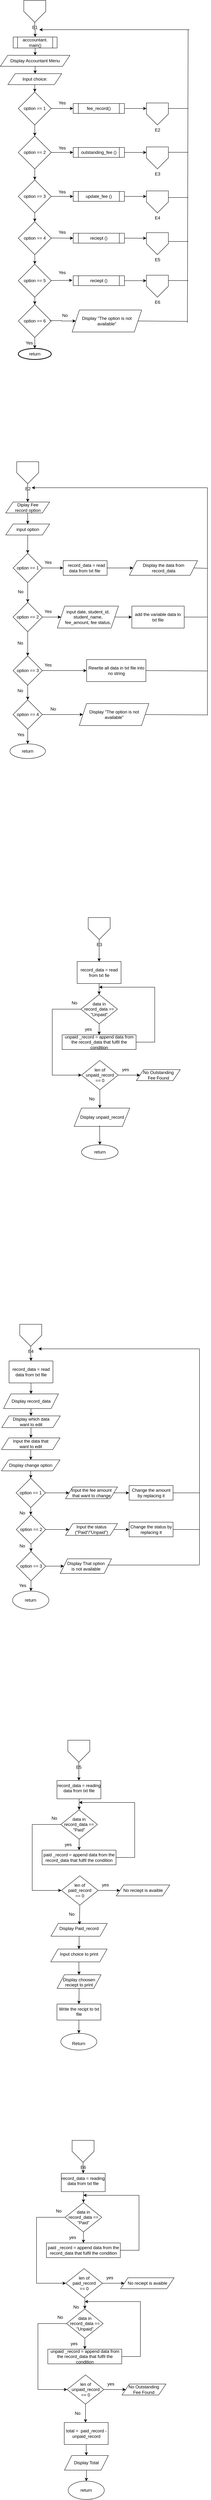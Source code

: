 <mxfile version="25.0.1">
  <diagram name="Page-1" id="mqJQ5c2kNA3ZxZKOHx-5">
    <mxGraphModel dx="1344" dy="1680" grid="1" gridSize="10" guides="1" tooltips="1" connect="1" arrows="1" fold="1" page="1" pageScale="1" pageWidth="827" pageHeight="1169" math="0" shadow="0">
      <root>
        <mxCell id="0" />
        <mxCell id="1" parent="0" />
        <mxCell id="XAkVPHZbZVvvidoJhrBx-7" value="" style="edgeStyle=orthogonalEdgeStyle;rounded=0;orthogonalLoop=1;jettySize=auto;html=1;entryX=0.5;entryY=0;entryDx=0;entryDy=0;" parent="1" source="gLXPA9VZxxK_G1rtPnU9-1" target="w9K0XjlSWI4N9LO8T25b-3" edge="1">
          <mxGeometry relative="1" as="geometry">
            <mxPoint x="234" y="180" as="targetPoint" />
          </mxGeometry>
        </mxCell>
        <mxCell id="gLXPA9VZxxK_G1rtPnU9-1" value="E1" style="verticalLabelPosition=bottom;verticalAlign=top;html=1;shape=offPageConnector;rounded=0;size=0.5;" parent="1" vertex="1">
          <mxGeometry x="203" y="90" width="60" height="60" as="geometry" />
        </mxCell>
        <mxCell id="XAkVPHZbZVvvidoJhrBx-10" value="" style="edgeStyle=orthogonalEdgeStyle;rounded=0;orthogonalLoop=1;jettySize=auto;html=1;" parent="1" source="ZdBy-lXfVyhie4bruy21-1" target="XAkVPHZbZVvvidoJhrBx-1" edge="1">
          <mxGeometry relative="1" as="geometry" />
        </mxCell>
        <mxCell id="ZdBy-lXfVyhie4bruy21-1" value="option == 1" style="rhombus;whiteSpace=wrap;html=1;" parent="1" vertex="1">
          <mxGeometry x="188" y="340" width="90" height="90" as="geometry" />
        </mxCell>
        <mxCell id="XAkVPHZbZVvvidoJhrBx-12" value="" style="edgeStyle=orthogonalEdgeStyle;rounded=0;orthogonalLoop=1;jettySize=auto;html=1;" parent="1" source="XAkVPHZbZVvvidoJhrBx-1" target="XAkVPHZbZVvvidoJhrBx-2" edge="1">
          <mxGeometry relative="1" as="geometry" />
        </mxCell>
        <mxCell id="XAkVPHZbZVvvidoJhrBx-1" value="option == 2" style="rhombus;whiteSpace=wrap;html=1;" parent="1" vertex="1">
          <mxGeometry x="188" y="460" width="90" height="90" as="geometry" />
        </mxCell>
        <mxCell id="XAkVPHZbZVvvidoJhrBx-13" value="" style="edgeStyle=orthogonalEdgeStyle;rounded=0;orthogonalLoop=1;jettySize=auto;html=1;" parent="1" source="XAkVPHZbZVvvidoJhrBx-2" target="XAkVPHZbZVvvidoJhrBx-3" edge="1">
          <mxGeometry relative="1" as="geometry" />
        </mxCell>
        <mxCell id="XAkVPHZbZVvvidoJhrBx-2" value="option == 3" style="rhombus;whiteSpace=wrap;html=1;" parent="1" vertex="1">
          <mxGeometry x="188" y="580" width="90" height="90" as="geometry" />
        </mxCell>
        <mxCell id="XAkVPHZbZVvvidoJhrBx-14" value="" style="edgeStyle=orthogonalEdgeStyle;rounded=0;orthogonalLoop=1;jettySize=auto;html=1;" parent="1" source="XAkVPHZbZVvvidoJhrBx-3" target="XAkVPHZbZVvvidoJhrBx-4" edge="1">
          <mxGeometry relative="1" as="geometry" />
        </mxCell>
        <mxCell id="XAkVPHZbZVvvidoJhrBx-3" value="option == 4" style="rhombus;whiteSpace=wrap;html=1;" parent="1" vertex="1">
          <mxGeometry x="188" y="694" width="90" height="90" as="geometry" />
        </mxCell>
        <mxCell id="XAkVPHZbZVvvidoJhrBx-15" value="" style="edgeStyle=orthogonalEdgeStyle;rounded=0;orthogonalLoop=1;jettySize=auto;html=1;" parent="1" source="XAkVPHZbZVvvidoJhrBx-4" target="XAkVPHZbZVvvidoJhrBx-5" edge="1">
          <mxGeometry relative="1" as="geometry" />
        </mxCell>
        <mxCell id="XAkVPHZbZVvvidoJhrBx-4" value="option == 5" style="rhombus;whiteSpace=wrap;html=1;" parent="1" vertex="1">
          <mxGeometry x="188" y="810" width="90" height="90" as="geometry" />
        </mxCell>
        <mxCell id="sQi3oOq43hmDluVFsprl-73" value="" style="edgeStyle=orthogonalEdgeStyle;rounded=0;orthogonalLoop=1;jettySize=auto;html=1;" parent="1" source="XAkVPHZbZVvvidoJhrBx-5" target="sQi3oOq43hmDluVFsprl-72" edge="1">
          <mxGeometry relative="1" as="geometry" />
        </mxCell>
        <mxCell id="XAkVPHZbZVvvidoJhrBx-5" value="option == 6" style="rhombus;whiteSpace=wrap;html=1;" parent="1" vertex="1">
          <mxGeometry x="188" y="920" width="90" height="90" as="geometry" />
        </mxCell>
        <mxCell id="A22gA0da8D0I8UilrCp8-2" value="" style="endArrow=classic;html=1;rounded=0;exitX=1;exitY=0.5;exitDx=0;exitDy=0;entryX=0;entryY=0.5;entryDx=0;entryDy=0;" parent="1" source="ZdBy-lXfVyhie4bruy21-1" target="w9K0XjlSWI4N9LO8T25b-2" edge="1">
          <mxGeometry width="50" height="50" relative="1" as="geometry">
            <mxPoint x="463" y="410" as="sourcePoint" />
            <mxPoint x="323" y="385" as="targetPoint" />
          </mxGeometry>
        </mxCell>
        <mxCell id="A22gA0da8D0I8UilrCp8-4" value="Yes" style="text;html=1;align=center;verticalAlign=middle;whiteSpace=wrap;rounded=0;" parent="1" vertex="1">
          <mxGeometry x="278" y="355" width="60" height="30" as="geometry" />
        </mxCell>
        <mxCell id="A22gA0da8D0I8UilrCp8-5" value="" style="endArrow=classic;html=1;rounded=0;exitX=1;exitY=0.5;exitDx=0;exitDy=0;entryX=0;entryY=0.5;entryDx=0;entryDy=0;" parent="1" source="XAkVPHZbZVvvidoJhrBx-1" target="w9K0XjlSWI4N9LO8T25b-6" edge="1">
          <mxGeometry width="50" height="50" relative="1" as="geometry">
            <mxPoint x="283" y="505" as="sourcePoint" />
            <mxPoint x="323" y="505" as="targetPoint" />
          </mxGeometry>
        </mxCell>
        <mxCell id="A22gA0da8D0I8UilrCp8-7" value="Yes" style="text;html=1;align=center;verticalAlign=middle;whiteSpace=wrap;rounded=0;" parent="1" vertex="1">
          <mxGeometry x="278" y="478" width="60" height="30" as="geometry" />
        </mxCell>
        <mxCell id="A22gA0da8D0I8UilrCp8-8" value="" style="endArrow=classic;html=1;rounded=0;exitX=1;exitY=0.5;exitDx=0;exitDy=0;entryX=0;entryY=0.5;entryDx=0;entryDy=0;" parent="1" target="w9K0XjlSWI4N9LO8T25b-7" edge="1">
          <mxGeometry width="50" height="50" relative="1" as="geometry">
            <mxPoint x="278" y="625" as="sourcePoint" />
            <mxPoint x="323" y="625" as="targetPoint" />
          </mxGeometry>
        </mxCell>
        <mxCell id="A22gA0da8D0I8UilrCp8-10" value="Yes" style="text;html=1;align=center;verticalAlign=middle;whiteSpace=wrap;rounded=0;" parent="1" vertex="1">
          <mxGeometry x="278" y="598" width="60" height="30" as="geometry" />
        </mxCell>
        <mxCell id="A22gA0da8D0I8UilrCp8-11" value="" style="endArrow=classic;html=1;rounded=0;exitX=1;exitY=0.5;exitDx=0;exitDy=0;entryX=0;entryY=0.5;entryDx=0;entryDy=0;" parent="1" target="w9K0XjlSWI4N9LO8T25b-8" edge="1">
          <mxGeometry width="50" height="50" relative="1" as="geometry">
            <mxPoint x="278" y="738.5" as="sourcePoint" />
            <mxPoint x="323" y="738.5" as="targetPoint" />
          </mxGeometry>
        </mxCell>
        <mxCell id="A22gA0da8D0I8UilrCp8-13" value="Yes" style="text;html=1;align=center;verticalAlign=middle;whiteSpace=wrap;rounded=0;" parent="1" vertex="1">
          <mxGeometry x="278" y="708" width="60" height="30" as="geometry" />
        </mxCell>
        <mxCell id="A22gA0da8D0I8UilrCp8-14" value="" style="endArrow=classic;html=1;rounded=0;exitX=1;exitY=0.5;exitDx=0;exitDy=0;entryX=-0.016;entryY=0.462;entryDx=0;entryDy=0;entryPerimeter=0;" parent="1" target="w9K0XjlSWI4N9LO8T25b-9" edge="1">
          <mxGeometry width="50" height="50" relative="1" as="geometry">
            <mxPoint x="278" y="854.5" as="sourcePoint" />
            <mxPoint x="323" y="854.5" as="targetPoint" />
          </mxGeometry>
        </mxCell>
        <mxCell id="A22gA0da8D0I8UilrCp8-16" value="Yes" style="text;html=1;align=center;verticalAlign=middle;whiteSpace=wrap;rounded=0;" parent="1" vertex="1">
          <mxGeometry x="278" y="818" width="60" height="30" as="geometry" />
        </mxCell>
        <mxCell id="sQi3oOq43hmDluVFsprl-72" value="return" style="strokeWidth=2;html=1;shape=mxgraph.flowchart.start_1;whiteSpace=wrap;" parent="1" vertex="1">
          <mxGeometry x="188" y="1040" width="90" height="30" as="geometry" />
        </mxCell>
        <mxCell id="sQi3oOq43hmDluVFsprl-75" value="" style="endArrow=none;html=1;rounded=0;" parent="1" edge="1">
          <mxGeometry width="50" height="50" relative="1" as="geometry">
            <mxPoint x="650" y="970" as="sourcePoint" />
            <mxPoint x="652" y="170" as="targetPoint" />
          </mxGeometry>
        </mxCell>
        <mxCell id="w9K0XjlSWI4N9LO8T25b-18" value="" style="edgeStyle=orthogonalEdgeStyle;rounded=0;orthogonalLoop=1;jettySize=auto;html=1;entryX=0;entryY=0.25;entryDx=0;entryDy=0;" parent="1" source="w9K0XjlSWI4N9LO8T25b-2" target="w9K0XjlSWI4N9LO8T25b-12" edge="1">
          <mxGeometry relative="1" as="geometry">
            <mxPoint x="538" y="388" as="targetPoint" />
          </mxGeometry>
        </mxCell>
        <mxCell id="w9K0XjlSWI4N9LO8T25b-2" value="fee_record()" style="shape=process;whiteSpace=wrap;html=1;backgroundOutline=1;" parent="1" vertex="1">
          <mxGeometry x="338" y="371.5" width="140" height="27" as="geometry" />
        </mxCell>
        <mxCell id="vL_mrk9jbiOzZaBhHcuc-7" value="" style="edgeStyle=orthogonalEdgeStyle;rounded=0;orthogonalLoop=1;jettySize=auto;html=1;" edge="1" parent="1" source="w9K0XjlSWI4N9LO8T25b-3" target="vL_mrk9jbiOzZaBhHcuc-5">
          <mxGeometry relative="1" as="geometry" />
        </mxCell>
        <mxCell id="w9K0XjlSWI4N9LO8T25b-3" value="acccountant.&lt;br&gt;main()" style="shape=process;whiteSpace=wrap;html=1;backgroundOutline=1;" parent="1" vertex="1">
          <mxGeometry x="174" y="190" width="120" height="30" as="geometry" />
        </mxCell>
        <mxCell id="w9K0XjlSWI4N9LO8T25b-19" value="" style="edgeStyle=orthogonalEdgeStyle;rounded=0;orthogonalLoop=1;jettySize=auto;html=1;entryX=0;entryY=0.25;entryDx=0;entryDy=0;" parent="1" source="w9K0XjlSWI4N9LO8T25b-6" target="w9K0XjlSWI4N9LO8T25b-13" edge="1">
          <mxGeometry relative="1" as="geometry" />
        </mxCell>
        <mxCell id="w9K0XjlSWI4N9LO8T25b-6" value="outstanding_fee ()" style="shape=process;whiteSpace=wrap;html=1;backgroundOutline=1;" parent="1" vertex="1">
          <mxGeometry x="338" y="491.5" width="140" height="27" as="geometry" />
        </mxCell>
        <mxCell id="w9K0XjlSWI4N9LO8T25b-20" value="" style="edgeStyle=orthogonalEdgeStyle;rounded=0;orthogonalLoop=1;jettySize=auto;html=1;entryX=0;entryY=0.25;entryDx=0;entryDy=0;" parent="1" source="w9K0XjlSWI4N9LO8T25b-7" target="w9K0XjlSWI4N9LO8T25b-14" edge="1">
          <mxGeometry relative="1" as="geometry" />
        </mxCell>
        <mxCell id="w9K0XjlSWI4N9LO8T25b-7" value="update_fee ()" style="shape=process;whiteSpace=wrap;html=1;backgroundOutline=1;" parent="1" vertex="1">
          <mxGeometry x="338" y="611.5" width="140" height="27" as="geometry" />
        </mxCell>
        <mxCell id="w9K0XjlSWI4N9LO8T25b-21" value="" style="edgeStyle=orthogonalEdgeStyle;rounded=0;orthogonalLoop=1;jettySize=auto;html=1;entryX=0;entryY=0.25;entryDx=0;entryDy=0;" parent="1" source="w9K0XjlSWI4N9LO8T25b-8" target="w9K0XjlSWI4N9LO8T25b-15" edge="1">
          <mxGeometry relative="1" as="geometry" />
        </mxCell>
        <mxCell id="w9K0XjlSWI4N9LO8T25b-8" value="reciept ()" style="shape=process;whiteSpace=wrap;html=1;backgroundOutline=1;" parent="1" vertex="1">
          <mxGeometry x="338" y="725.5" width="140" height="27" as="geometry" />
        </mxCell>
        <mxCell id="w9K0XjlSWI4N9LO8T25b-22" value="" style="edgeStyle=orthogonalEdgeStyle;rounded=0;orthogonalLoop=1;jettySize=auto;html=1;entryX=0;entryY=0.25;entryDx=0;entryDy=0;" parent="1" source="w9K0XjlSWI4N9LO8T25b-9" target="w9K0XjlSWI4N9LO8T25b-16" edge="1">
          <mxGeometry relative="1" as="geometry" />
        </mxCell>
        <mxCell id="w9K0XjlSWI4N9LO8T25b-9" value="reciept ()" style="shape=process;whiteSpace=wrap;html=1;backgroundOutline=1;" parent="1" vertex="1">
          <mxGeometry x="338" y="841.5" width="140" height="27" as="geometry" />
        </mxCell>
        <mxCell id="w9K0XjlSWI4N9LO8T25b-11" value="Yes" style="text;html=1;align=center;verticalAlign=middle;whiteSpace=wrap;rounded=0;" parent="1" vertex="1">
          <mxGeometry x="188" y="1010" width="60" height="30" as="geometry" />
        </mxCell>
        <mxCell id="w9K0XjlSWI4N9LO8T25b-12" value="E2" style="verticalLabelPosition=bottom;verticalAlign=top;html=1;shape=offPageConnector;rounded=0;size=0.5;" parent="1" vertex="1">
          <mxGeometry x="538" y="370" width="60" height="60" as="geometry" />
        </mxCell>
        <mxCell id="w9K0XjlSWI4N9LO8T25b-13" value="E3" style="verticalLabelPosition=bottom;verticalAlign=top;html=1;shape=offPageConnector;rounded=0;size=0.5;" parent="1" vertex="1">
          <mxGeometry x="538" y="490" width="60" height="60" as="geometry" />
        </mxCell>
        <mxCell id="w9K0XjlSWI4N9LO8T25b-14" value="E4" style="verticalLabelPosition=bottom;verticalAlign=top;html=1;shape=offPageConnector;rounded=0;size=0.5;" parent="1" vertex="1">
          <mxGeometry x="538" y="610" width="60" height="60" as="geometry" />
        </mxCell>
        <mxCell id="w9K0XjlSWI4N9LO8T25b-15" value="E5" style="verticalLabelPosition=bottom;verticalAlign=top;html=1;shape=offPageConnector;rounded=0;size=0.5;" parent="1" vertex="1">
          <mxGeometry x="538" y="724" width="60" height="60" as="geometry" />
        </mxCell>
        <mxCell id="w9K0XjlSWI4N9LO8T25b-16" value="E6" style="verticalLabelPosition=bottom;verticalAlign=top;html=1;shape=offPageConnector;rounded=0;size=0.5;" parent="1" vertex="1">
          <mxGeometry x="538" y="840" width="60" height="60" as="geometry" />
        </mxCell>
        <mxCell id="w9K0XjlSWI4N9LO8T25b-23" value="" style="endArrow=classic;html=1;rounded=0;" parent="1" edge="1">
          <mxGeometry width="50" height="50" relative="1" as="geometry">
            <mxPoint x="655.5" y="170" as="sourcePoint" />
            <mxPoint x="245.5" y="170" as="targetPoint" />
          </mxGeometry>
        </mxCell>
        <mxCell id="w9K0XjlSWI4N9LO8T25b-24" value="" style="endArrow=none;html=1;rounded=0;exitX=1;exitY=0.25;exitDx=0;exitDy=0;" parent="1" source="w9K0XjlSWI4N9LO8T25b-12" edge="1">
          <mxGeometry width="50" height="50" relative="1" as="geometry">
            <mxPoint x="332" y="328" as="sourcePoint" />
            <mxPoint x="652" y="385" as="targetPoint" />
          </mxGeometry>
        </mxCell>
        <mxCell id="w9K0XjlSWI4N9LO8T25b-25" value="" style="endArrow=none;html=1;rounded=0;exitX=1;exitY=0.25;exitDx=0;exitDy=0;" parent="1" edge="1">
          <mxGeometry width="50" height="50" relative="1" as="geometry">
            <mxPoint x="598" y="504.62" as="sourcePoint" />
            <mxPoint x="652" y="504.62" as="targetPoint" />
          </mxGeometry>
        </mxCell>
        <mxCell id="w9K0XjlSWI4N9LO8T25b-26" value="" style="endArrow=none;html=1;rounded=0;exitX=1;exitY=0.25;exitDx=0;exitDy=0;" parent="1" edge="1">
          <mxGeometry width="50" height="50" relative="1" as="geometry">
            <mxPoint x="598" y="628" as="sourcePoint" />
            <mxPoint x="652" y="628" as="targetPoint" />
          </mxGeometry>
        </mxCell>
        <mxCell id="w9K0XjlSWI4N9LO8T25b-27" value="" style="endArrow=none;html=1;rounded=0;exitX=1;exitY=0.25;exitDx=0;exitDy=0;" parent="1" edge="1">
          <mxGeometry width="50" height="50" relative="1" as="geometry">
            <mxPoint x="598" y="748" as="sourcePoint" />
            <mxPoint x="652" y="748" as="targetPoint" />
          </mxGeometry>
        </mxCell>
        <mxCell id="w9K0XjlSWI4N9LO8T25b-28" value="" style="endArrow=none;html=1;rounded=0;exitX=1;exitY=0.25;exitDx=0;exitDy=0;" parent="1" edge="1">
          <mxGeometry width="50" height="50" relative="1" as="geometry">
            <mxPoint x="598" y="854.62" as="sourcePoint" />
            <mxPoint x="652" y="854.62" as="targetPoint" />
          </mxGeometry>
        </mxCell>
        <mxCell id="vL_mrk9jbiOzZaBhHcuc-24" value="" style="edgeStyle=orthogonalEdgeStyle;rounded=0;orthogonalLoop=1;jettySize=auto;html=1;entryX=0.5;entryY=0;entryDx=0;entryDy=0;" edge="1" parent="1" source="vL_mrk9jbiOzZaBhHcuc-1" target="vL_mrk9jbiOzZaBhHcuc-22">
          <mxGeometry relative="1" as="geometry" />
        </mxCell>
        <mxCell id="vL_mrk9jbiOzZaBhHcuc-1" value="E2" style="verticalLabelPosition=bottom;verticalAlign=top;html=1;shape=offPageConnector;rounded=0;size=0.5;" vertex="1" parent="1">
          <mxGeometry x="183.67" y="1349" width="60" height="60" as="geometry" />
        </mxCell>
        <mxCell id="vL_mrk9jbiOzZaBhHcuc-4" value="" style="edgeStyle=orthogonalEdgeStyle;rounded=0;orthogonalLoop=1;jettySize=auto;html=1;" edge="1" parent="1" source="vL_mrk9jbiOzZaBhHcuc-2" target="ZdBy-lXfVyhie4bruy21-1">
          <mxGeometry relative="1" as="geometry" />
        </mxCell>
        <mxCell id="vL_mrk9jbiOzZaBhHcuc-2" value="Input choice:" style="shape=parallelogram;perimeter=parallelogramPerimeter;whiteSpace=wrap;html=1;fixedSize=1;" vertex="1" parent="1">
          <mxGeometry x="159.5" y="290" width="147" height="30" as="geometry" />
        </mxCell>
        <mxCell id="vL_mrk9jbiOzZaBhHcuc-9" value="" style="edgeStyle=orthogonalEdgeStyle;rounded=0;orthogonalLoop=1;jettySize=auto;html=1;" edge="1" parent="1" source="vL_mrk9jbiOzZaBhHcuc-5" target="vL_mrk9jbiOzZaBhHcuc-2">
          <mxGeometry relative="1" as="geometry">
            <Array as="points">
              <mxPoint x="240" y="290" />
              <mxPoint x="240" y="290" />
            </Array>
          </mxGeometry>
        </mxCell>
        <mxCell id="vL_mrk9jbiOzZaBhHcuc-5" value="Display Accountant Menu" style="shape=parallelogram;perimeter=parallelogramPerimeter;whiteSpace=wrap;html=1;fixedSize=1;" vertex="1" parent="1">
          <mxGeometry x="139" y="240" width="190" height="30" as="geometry" />
        </mxCell>
        <mxCell id="vL_mrk9jbiOzZaBhHcuc-15" value="" style="edgeStyle=orthogonalEdgeStyle;rounded=0;orthogonalLoop=1;jettySize=auto;html=1;" edge="1" parent="1" source="vL_mrk9jbiOzZaBhHcuc-10" target="vL_mrk9jbiOzZaBhHcuc-11">
          <mxGeometry relative="1" as="geometry" />
        </mxCell>
        <mxCell id="vL_mrk9jbiOzZaBhHcuc-28" value="" style="edgeStyle=orthogonalEdgeStyle;rounded=0;orthogonalLoop=1;jettySize=auto;html=1;" edge="1" parent="1" source="vL_mrk9jbiOzZaBhHcuc-10" target="vL_mrk9jbiOzZaBhHcuc-27">
          <mxGeometry relative="1" as="geometry" />
        </mxCell>
        <mxCell id="vL_mrk9jbiOzZaBhHcuc-10" value="option == 1" style="rhombus;whiteSpace=wrap;html=1;" vertex="1" parent="1">
          <mxGeometry x="173.67" y="1599" width="80" height="80" as="geometry" />
        </mxCell>
        <mxCell id="vL_mrk9jbiOzZaBhHcuc-16" value="" style="edgeStyle=orthogonalEdgeStyle;rounded=0;orthogonalLoop=1;jettySize=auto;html=1;" edge="1" parent="1" source="vL_mrk9jbiOzZaBhHcuc-11" target="vL_mrk9jbiOzZaBhHcuc-12">
          <mxGeometry relative="1" as="geometry" />
        </mxCell>
        <mxCell id="vL_mrk9jbiOzZaBhHcuc-32" value="" style="edgeStyle=orthogonalEdgeStyle;rounded=0;orthogonalLoop=1;jettySize=auto;html=1;" edge="1" parent="1" source="vL_mrk9jbiOzZaBhHcuc-11" target="vL_mrk9jbiOzZaBhHcuc-31">
          <mxGeometry relative="1" as="geometry" />
        </mxCell>
        <mxCell id="vL_mrk9jbiOzZaBhHcuc-11" value="option == 2" style="rhombus;whiteSpace=wrap;html=1;" vertex="1" parent="1">
          <mxGeometry x="173.67" y="1733" width="80" height="80" as="geometry" />
        </mxCell>
        <mxCell id="vL_mrk9jbiOzZaBhHcuc-17" value="" style="edgeStyle=orthogonalEdgeStyle;rounded=0;orthogonalLoop=1;jettySize=auto;html=1;" edge="1" parent="1" source="vL_mrk9jbiOzZaBhHcuc-12" target="vL_mrk9jbiOzZaBhHcuc-13">
          <mxGeometry relative="1" as="geometry" />
        </mxCell>
        <mxCell id="vL_mrk9jbiOzZaBhHcuc-37" value="" style="edgeStyle=orthogonalEdgeStyle;rounded=0;orthogonalLoop=1;jettySize=auto;html=1;" edge="1" parent="1" source="vL_mrk9jbiOzZaBhHcuc-12" target="vL_mrk9jbiOzZaBhHcuc-36">
          <mxGeometry relative="1" as="geometry" />
        </mxCell>
        <mxCell id="vL_mrk9jbiOzZaBhHcuc-12" value="option == 3" style="rhombus;whiteSpace=wrap;html=1;" vertex="1" parent="1">
          <mxGeometry x="173.67" y="1879" width="80" height="80" as="geometry" />
        </mxCell>
        <mxCell id="vL_mrk9jbiOzZaBhHcuc-39" value="" style="edgeStyle=orthogonalEdgeStyle;rounded=0;orthogonalLoop=1;jettySize=auto;html=1;" edge="1" parent="1" source="vL_mrk9jbiOzZaBhHcuc-13" target="vL_mrk9jbiOzZaBhHcuc-38">
          <mxGeometry relative="1" as="geometry" />
        </mxCell>
        <mxCell id="vL_mrk9jbiOzZaBhHcuc-49" value="" style="edgeStyle=orthogonalEdgeStyle;rounded=0;orthogonalLoop=1;jettySize=auto;html=1;" edge="1" parent="1" source="vL_mrk9jbiOzZaBhHcuc-13" target="vL_mrk9jbiOzZaBhHcuc-48">
          <mxGeometry relative="1" as="geometry" />
        </mxCell>
        <mxCell id="vL_mrk9jbiOzZaBhHcuc-13" value="option == 4" style="rhombus;whiteSpace=wrap;html=1;" vertex="1" parent="1">
          <mxGeometry x="173.67" y="1999" width="80" height="80" as="geometry" />
        </mxCell>
        <mxCell id="vL_mrk9jbiOzZaBhHcuc-25" value="" style="edgeStyle=orthogonalEdgeStyle;rounded=0;orthogonalLoop=1;jettySize=auto;html=1;" edge="1" parent="1" source="vL_mrk9jbiOzZaBhHcuc-22" target="vL_mrk9jbiOzZaBhHcuc-23">
          <mxGeometry relative="1" as="geometry" />
        </mxCell>
        <mxCell id="vL_mrk9jbiOzZaBhHcuc-22" value="Diplay Fee &lt;br&gt;record option" style="shape=parallelogram;perimeter=parallelogramPerimeter;whiteSpace=wrap;html=1;fixedSize=1;" vertex="1" parent="1">
          <mxGeometry x="153.67" y="1459" width="120" height="30" as="geometry" />
        </mxCell>
        <mxCell id="vL_mrk9jbiOzZaBhHcuc-26" value="" style="edgeStyle=orthogonalEdgeStyle;rounded=0;orthogonalLoop=1;jettySize=auto;html=1;" edge="1" parent="1" source="vL_mrk9jbiOzZaBhHcuc-23" target="vL_mrk9jbiOzZaBhHcuc-10">
          <mxGeometry relative="1" as="geometry" />
        </mxCell>
        <mxCell id="vL_mrk9jbiOzZaBhHcuc-23" value="input option" style="shape=parallelogram;perimeter=parallelogramPerimeter;whiteSpace=wrap;html=1;fixedSize=1;" vertex="1" parent="1">
          <mxGeometry x="153.67" y="1519" width="120" height="30" as="geometry" />
        </mxCell>
        <mxCell id="vL_mrk9jbiOzZaBhHcuc-30" value="" style="edgeStyle=orthogonalEdgeStyle;rounded=0;orthogonalLoop=1;jettySize=auto;html=1;" edge="1" parent="1" source="vL_mrk9jbiOzZaBhHcuc-27" target="vL_mrk9jbiOzZaBhHcuc-29">
          <mxGeometry relative="1" as="geometry" />
        </mxCell>
        <mxCell id="vL_mrk9jbiOzZaBhHcuc-27" value="&amp;nbsp; record_data = read data from txt file&amp;nbsp;" style="whiteSpace=wrap;html=1;" vertex="1" parent="1">
          <mxGeometry x="310.67" y="1619" width="120" height="40" as="geometry" />
        </mxCell>
        <mxCell id="vL_mrk9jbiOzZaBhHcuc-29" value="Display the data from &lt;br&gt;record_data" style="shape=parallelogram;perimeter=parallelogramPerimeter;whiteSpace=wrap;html=1;fixedSize=1;" vertex="1" parent="1">
          <mxGeometry x="491.67" y="1619" width="186" height="40" as="geometry" />
        </mxCell>
        <mxCell id="vL_mrk9jbiOzZaBhHcuc-34" value="" style="edgeStyle=orthogonalEdgeStyle;rounded=0;orthogonalLoop=1;jettySize=auto;html=1;" edge="1" parent="1" source="vL_mrk9jbiOzZaBhHcuc-31" target="vL_mrk9jbiOzZaBhHcuc-33">
          <mxGeometry relative="1" as="geometry" />
        </mxCell>
        <mxCell id="vL_mrk9jbiOzZaBhHcuc-31" value="input date, student_id, student_name,&lt;div&gt;fee_amount, fee status,&lt;/div&gt;" style="shape=parallelogram;perimeter=parallelogramPerimeter;whiteSpace=wrap;html=1;fixedSize=1;" vertex="1" parent="1">
          <mxGeometry x="294.67" y="1743" width="167" height="60" as="geometry" />
        </mxCell>
        <mxCell id="vL_mrk9jbiOzZaBhHcuc-33" value="add the variable data to txt file" style="whiteSpace=wrap;html=1;" vertex="1" parent="1">
          <mxGeometry x="498.3" y="1743" width="143" height="60" as="geometry" />
        </mxCell>
        <mxCell id="vL_mrk9jbiOzZaBhHcuc-36" value="Rewrite all data in txt file into no string" style="whiteSpace=wrap;html=1;" vertex="1" parent="1">
          <mxGeometry x="374.67" y="1889" width="162" height="60" as="geometry" />
        </mxCell>
        <mxCell id="vL_mrk9jbiOzZaBhHcuc-38" value="return" style="ellipse;whiteSpace=wrap;html=1;" vertex="1" parent="1">
          <mxGeometry x="165.17" y="2119" width="97" height="40" as="geometry" />
        </mxCell>
        <mxCell id="vL_mrk9jbiOzZaBhHcuc-40" value="Yes" style="text;html=1;align=center;verticalAlign=middle;resizable=0;points=[];autosize=1;strokeColor=none;fillColor=none;" vertex="1" parent="1">
          <mxGeometry x="248.67" y="1609" width="40" height="30" as="geometry" />
        </mxCell>
        <mxCell id="vL_mrk9jbiOzZaBhHcuc-41" value="Yes" style="text;html=1;align=center;verticalAlign=middle;resizable=0;points=[];autosize=1;strokeColor=none;fillColor=none;" vertex="1" parent="1">
          <mxGeometry x="248.67" y="1743" width="40" height="30" as="geometry" />
        </mxCell>
        <mxCell id="vL_mrk9jbiOzZaBhHcuc-42" value="Yes" style="text;html=1;align=center;verticalAlign=middle;resizable=0;points=[];autosize=1;strokeColor=none;fillColor=none;" vertex="1" parent="1">
          <mxGeometry x="248.67" y="1889" width="40" height="30" as="geometry" />
        </mxCell>
        <mxCell id="vL_mrk9jbiOzZaBhHcuc-43" value="No" style="text;html=1;align=center;verticalAlign=middle;resizable=0;points=[];autosize=1;strokeColor=none;fillColor=none;" vertex="1" parent="1">
          <mxGeometry x="173.67" y="1689" width="40" height="30" as="geometry" />
        </mxCell>
        <mxCell id="vL_mrk9jbiOzZaBhHcuc-44" value="No" style="text;html=1;align=center;verticalAlign=middle;resizable=0;points=[];autosize=1;strokeColor=none;fillColor=none;" vertex="1" parent="1">
          <mxGeometry x="172.67" y="1829" width="40" height="30" as="geometry" />
        </mxCell>
        <mxCell id="vL_mrk9jbiOzZaBhHcuc-45" value="No" style="text;html=1;align=center;verticalAlign=middle;resizable=0;points=[];autosize=1;strokeColor=none;fillColor=none;" vertex="1" parent="1">
          <mxGeometry x="172.67" y="1959" width="40" height="30" as="geometry" />
        </mxCell>
        <mxCell id="vL_mrk9jbiOzZaBhHcuc-46" value="Yes" style="text;html=1;align=center;verticalAlign=middle;resizable=0;points=[];autosize=1;strokeColor=none;fillColor=none;" vertex="1" parent="1">
          <mxGeometry x="173.67" y="2079" width="40" height="30" as="geometry" />
        </mxCell>
        <mxCell id="vL_mrk9jbiOzZaBhHcuc-48" value="Display &quot;The option is not available&quot;" style="shape=parallelogram;perimeter=parallelogramPerimeter;whiteSpace=wrap;html=1;fixedSize=1;" vertex="1" parent="1">
          <mxGeometry x="354.67" y="2009" width="190" height="60" as="geometry" />
        </mxCell>
        <mxCell id="vL_mrk9jbiOzZaBhHcuc-50" value="No" style="text;html=1;align=center;verticalAlign=middle;resizable=0;points=[];autosize=1;strokeColor=none;fillColor=none;" vertex="1" parent="1">
          <mxGeometry x="262.67" y="2009" width="40" height="30" as="geometry" />
        </mxCell>
        <mxCell id="vL_mrk9jbiOzZaBhHcuc-51" value="" style="endArrow=none;html=1;rounded=0;" edge="1" parent="1">
          <mxGeometry width="50" height="50" relative="1" as="geometry">
            <mxPoint x="704.67" y="2041" as="sourcePoint" />
            <mxPoint x="704.67" y="1420" as="targetPoint" />
          </mxGeometry>
        </mxCell>
        <mxCell id="vL_mrk9jbiOzZaBhHcuc-54" value="" style="endArrow=classic;html=1;rounded=0;" edge="1" parent="1">
          <mxGeometry width="50" height="50" relative="1" as="geometry">
            <mxPoint x="704.67" y="1420" as="sourcePoint" />
            <mxPoint x="224.67" y="1420" as="targetPoint" />
          </mxGeometry>
        </mxCell>
        <mxCell id="vL_mrk9jbiOzZaBhHcuc-55" value="" style="endArrow=none;html=1;rounded=0;entryX=1;entryY=0.5;entryDx=0;entryDy=0;" edge="1" parent="1" target="vL_mrk9jbiOzZaBhHcuc-29">
          <mxGeometry width="50" height="50" relative="1" as="geometry">
            <mxPoint x="704.67" y="1640" as="sourcePoint" />
            <mxPoint x="504.67" y="1650" as="targetPoint" />
          </mxGeometry>
        </mxCell>
        <mxCell id="vL_mrk9jbiOzZaBhHcuc-56" value="" style="endArrow=none;html=1;rounded=0;exitX=1;exitY=0.5;exitDx=0;exitDy=0;" edge="1" parent="1" source="vL_mrk9jbiOzZaBhHcuc-33">
          <mxGeometry width="50" height="50" relative="1" as="geometry">
            <mxPoint x="454.67" y="1920" as="sourcePoint" />
            <mxPoint x="704.67" y="1773" as="targetPoint" />
          </mxGeometry>
        </mxCell>
        <mxCell id="vL_mrk9jbiOzZaBhHcuc-57" value="" style="endArrow=none;html=1;rounded=0;exitX=1;exitY=0.5;exitDx=0;exitDy=0;" edge="1" parent="1" source="vL_mrk9jbiOzZaBhHcuc-36">
          <mxGeometry width="50" height="50" relative="1" as="geometry">
            <mxPoint x="454.67" y="1920" as="sourcePoint" />
            <mxPoint x="704.67" y="1920" as="targetPoint" />
          </mxGeometry>
        </mxCell>
        <mxCell id="vL_mrk9jbiOzZaBhHcuc-58" value="" style="endArrow=none;html=1;rounded=0;exitX=1;exitY=0.5;exitDx=0;exitDy=0;" edge="1" parent="1" source="vL_mrk9jbiOzZaBhHcuc-48">
          <mxGeometry width="50" height="50" relative="1" as="geometry">
            <mxPoint x="419.67" y="1929" as="sourcePoint" />
            <mxPoint x="704.67" y="2040" as="targetPoint" />
          </mxGeometry>
        </mxCell>
        <mxCell id="vL_mrk9jbiOzZaBhHcuc-75" value="" style="edgeStyle=orthogonalEdgeStyle;rounded=0;orthogonalLoop=1;jettySize=auto;html=1;" edge="1" parent="1" source="vL_mrk9jbiOzZaBhHcuc-60" target="vL_mrk9jbiOzZaBhHcuc-66">
          <mxGeometry relative="1" as="geometry" />
        </mxCell>
        <mxCell id="vL_mrk9jbiOzZaBhHcuc-60" value="E3" style="verticalLabelPosition=bottom;verticalAlign=top;html=1;shape=offPageConnector;rounded=0;size=0.5;" vertex="1" parent="1">
          <mxGeometry x="378.94" y="2593" width="60" height="60" as="geometry" />
        </mxCell>
        <mxCell id="vL_mrk9jbiOzZaBhHcuc-61" value="" style="edgeStyle=orthogonalEdgeStyle;rounded=0;orthogonalLoop=1;jettySize=auto;html=1;exitX=0.949;exitY=0.489;exitDx=0;exitDy=0;exitPerimeter=0;" edge="1" parent="1" target="vL_mrk9jbiOzZaBhHcuc-62" source="XAkVPHZbZVvvidoJhrBx-5">
          <mxGeometry relative="1" as="geometry">
            <mxPoint x="286" y="965" as="sourcePoint" />
          </mxGeometry>
        </mxCell>
        <mxCell id="vL_mrk9jbiOzZaBhHcuc-62" value="Display &quot;The option is not available&quot;" style="shape=parallelogram;perimeter=parallelogramPerimeter;whiteSpace=wrap;html=1;fixedSize=1;" vertex="1" parent="1">
          <mxGeometry x="335" y="935" width="190" height="60" as="geometry" />
        </mxCell>
        <mxCell id="vL_mrk9jbiOzZaBhHcuc-63" value="No" style="text;html=1;align=center;verticalAlign=middle;resizable=0;points=[];autosize=1;strokeColor=none;fillColor=none;" vertex="1" parent="1">
          <mxGeometry x="295" y="935" width="40" height="30" as="geometry" />
        </mxCell>
        <mxCell id="vL_mrk9jbiOzZaBhHcuc-64" value="" style="endArrow=none;html=1;rounded=0;exitX=1;exitY=0.5;exitDx=0;exitDy=0;" edge="1" parent="1" source="vL_mrk9jbiOzZaBhHcuc-62">
          <mxGeometry width="50" height="50" relative="1" as="geometry">
            <mxPoint x="452" y="855" as="sourcePoint" />
            <mxPoint x="650" y="966" as="targetPoint" />
          </mxGeometry>
        </mxCell>
        <mxCell id="vL_mrk9jbiOzZaBhHcuc-73" value="" style="edgeStyle=orthogonalEdgeStyle;rounded=0;orthogonalLoop=1;jettySize=auto;html=1;entryX=0.5;entryY=0;entryDx=0;entryDy=0;" edge="1" parent="1" source="vL_mrk9jbiOzZaBhHcuc-66" target="vL_mrk9jbiOzZaBhHcuc-68">
          <mxGeometry relative="1" as="geometry" />
        </mxCell>
        <mxCell id="vL_mrk9jbiOzZaBhHcuc-66" value="record_data = read from txt fie" style="rounded=0;whiteSpace=wrap;html=1;" vertex="1" parent="1">
          <mxGeometry x="348.77" y="2713" width="120" height="60" as="geometry" />
        </mxCell>
        <mxCell id="vL_mrk9jbiOzZaBhHcuc-67" value="unpaid _record = append data from the record_data that fulfil the condition" style="rounded=0;whiteSpace=wrap;html=1;" vertex="1" parent="1">
          <mxGeometry x="307.77" y="2913" width="202" height="40" as="geometry" />
        </mxCell>
        <mxCell id="vL_mrk9jbiOzZaBhHcuc-70" value="" style="edgeStyle=orthogonalEdgeStyle;rounded=0;orthogonalLoop=1;jettySize=auto;html=1;" edge="1" parent="1" source="vL_mrk9jbiOzZaBhHcuc-68" target="vL_mrk9jbiOzZaBhHcuc-67">
          <mxGeometry relative="1" as="geometry" />
        </mxCell>
        <mxCell id="vL_mrk9jbiOzZaBhHcuc-68" value="data in &lt;br&gt;record_data == &quot;Unpaid&quot;" style="rhombus;whiteSpace=wrap;html=1;" vertex="1" parent="1">
          <mxGeometry x="358.94" y="2803" width="100" height="80" as="geometry" />
        </mxCell>
        <mxCell id="vL_mrk9jbiOzZaBhHcuc-71" value="yes" style="text;html=1;align=center;verticalAlign=middle;resizable=0;points=[];autosize=1;strokeColor=none;fillColor=none;" vertex="1" parent="1">
          <mxGeometry x="358.94" y="2883" width="40" height="30" as="geometry" />
        </mxCell>
        <mxCell id="vL_mrk9jbiOzZaBhHcuc-74" value="" style="endArrow=classic;html=1;rounded=0;exitX=1;exitY=0.5;exitDx=0;exitDy=0;" edge="1" parent="1" source="vL_mrk9jbiOzZaBhHcuc-67">
          <mxGeometry width="50" height="50" relative="1" as="geometry">
            <mxPoint x="500.77" y="2843" as="sourcePoint" />
            <mxPoint x="408.77" y="2783" as="targetPoint" />
            <Array as="points">
              <mxPoint x="560.77" y="2933" />
              <mxPoint x="560.77" y="2783" />
            </Array>
          </mxGeometry>
        </mxCell>
        <mxCell id="vL_mrk9jbiOzZaBhHcuc-83" value="" style="edgeStyle=orthogonalEdgeStyle;rounded=0;orthogonalLoop=1;jettySize=auto;html=1;" edge="1" parent="1" source="vL_mrk9jbiOzZaBhHcuc-77" target="vL_mrk9jbiOzZaBhHcuc-82">
          <mxGeometry relative="1" as="geometry" />
        </mxCell>
        <mxCell id="vL_mrk9jbiOzZaBhHcuc-77" value="len of unpaid_record &lt;br&gt;== 0" style="rhombus;whiteSpace=wrap;html=1;" vertex="1" parent="1">
          <mxGeometry x="360.77" y="2983" width="100" height="80" as="geometry" />
        </mxCell>
        <mxCell id="vL_mrk9jbiOzZaBhHcuc-78" value="" style="endArrow=classic;html=1;rounded=0;exitX=0;exitY=0.5;exitDx=0;exitDy=0;entryX=0;entryY=0.5;entryDx=0;entryDy=0;" edge="1" parent="1" source="vL_mrk9jbiOzZaBhHcuc-68" target="vL_mrk9jbiOzZaBhHcuc-77">
          <mxGeometry width="50" height="50" relative="1" as="geometry">
            <mxPoint x="370.77" y="2913" as="sourcePoint" />
            <mxPoint x="420.77" y="2863" as="targetPoint" />
            <Array as="points">
              <mxPoint x="280.77" y="2843" />
              <mxPoint x="280.77" y="3023" />
            </Array>
          </mxGeometry>
        </mxCell>
        <mxCell id="vL_mrk9jbiOzZaBhHcuc-79" value="No" style="text;html=1;align=center;verticalAlign=middle;resizable=0;points=[];autosize=1;strokeColor=none;fillColor=none;" vertex="1" parent="1">
          <mxGeometry x="320.77" y="2811" width="40" height="30" as="geometry" />
        </mxCell>
        <mxCell id="vL_mrk9jbiOzZaBhHcuc-81" value="" style="endArrow=classic;html=1;rounded=0;exitX=0.5;exitY=1;exitDx=0;exitDy=0;" edge="1" parent="1" source="vL_mrk9jbiOzZaBhHcuc-77">
          <mxGeometry width="50" height="50" relative="1" as="geometry">
            <mxPoint x="390.77" y="3103" as="sourcePoint" />
            <mxPoint x="410.77" y="3113" as="targetPoint" />
          </mxGeometry>
        </mxCell>
        <mxCell id="vL_mrk9jbiOzZaBhHcuc-82" value="No Outstanding&lt;br&gt;Fee Found" style="shape=parallelogram;perimeter=parallelogramPerimeter;whiteSpace=wrap;html=1;fixedSize=1;" vertex="1" parent="1">
          <mxGeometry x="510.57" y="3008" width="120" height="30" as="geometry" />
        </mxCell>
        <mxCell id="vL_mrk9jbiOzZaBhHcuc-84" value="yes" style="text;html=1;align=center;verticalAlign=middle;whiteSpace=wrap;rounded=0;" vertex="1" parent="1">
          <mxGeometry x="450.57" y="2993" width="60" height="30" as="geometry" />
        </mxCell>
        <mxCell id="vL_mrk9jbiOzZaBhHcuc-85" value="No" style="text;html=1;align=center;verticalAlign=middle;whiteSpace=wrap;rounded=0;" vertex="1" parent="1">
          <mxGeometry x="358.94" y="3073" width="60" height="30" as="geometry" />
        </mxCell>
        <mxCell id="vL_mrk9jbiOzZaBhHcuc-86" value="Display unpaid_record" style="shape=parallelogram;perimeter=parallelogramPerimeter;whiteSpace=wrap;html=1;fixedSize=1;" vertex="1" parent="1">
          <mxGeometry x="340.61" y="3113" width="151.83" height="50" as="geometry" />
        </mxCell>
        <mxCell id="vL_mrk9jbiOzZaBhHcuc-87" value="" style="endArrow=classic;html=1;rounded=0;exitX=0.458;exitY=0.961;exitDx=0;exitDy=0;exitPerimeter=0;" edge="1" parent="1" source="vL_mrk9jbiOzZaBhHcuc-86">
          <mxGeometry width="50" height="50" relative="1" as="geometry">
            <mxPoint x="390.77" y="3103" as="sourcePoint" />
            <mxPoint x="410.77" y="3213" as="targetPoint" />
          </mxGeometry>
        </mxCell>
        <mxCell id="vL_mrk9jbiOzZaBhHcuc-88" value="return" style="ellipse;whiteSpace=wrap;html=1;" vertex="1" parent="1">
          <mxGeometry x="360.77" y="3213" width="100" height="40" as="geometry" />
        </mxCell>
        <mxCell id="vL_mrk9jbiOzZaBhHcuc-92" value="" style="edgeStyle=orthogonalEdgeStyle;rounded=0;orthogonalLoop=1;jettySize=auto;html=1;" edge="1" parent="1" source="vL_mrk9jbiOzZaBhHcuc-89" target="vL_mrk9jbiOzZaBhHcuc-91">
          <mxGeometry relative="1" as="geometry" />
        </mxCell>
        <mxCell id="vL_mrk9jbiOzZaBhHcuc-89" value="E4" style="verticalLabelPosition=bottom;verticalAlign=top;html=1;shape=offPageConnector;rounded=0;size=0.5;" vertex="1" parent="1">
          <mxGeometry x="192" y="3703" width="60" height="60" as="geometry" />
        </mxCell>
        <mxCell id="vL_mrk9jbiOzZaBhHcuc-94" value="" style="edgeStyle=orthogonalEdgeStyle;rounded=0;orthogonalLoop=1;jettySize=auto;html=1;" edge="1" parent="1" source="vL_mrk9jbiOzZaBhHcuc-91" target="vL_mrk9jbiOzZaBhHcuc-93">
          <mxGeometry relative="1" as="geometry" />
        </mxCell>
        <mxCell id="vL_mrk9jbiOzZaBhHcuc-91" value="record_data = read data from txt file" style="rounded=0;whiteSpace=wrap;html=1;" vertex="1" parent="1">
          <mxGeometry x="162.67" y="3803" width="120" height="60" as="geometry" />
        </mxCell>
        <mxCell id="vL_mrk9jbiOzZaBhHcuc-93" value="Display record_data" style="shape=parallelogram;perimeter=parallelogramPerimeter;whiteSpace=wrap;html=1;fixedSize=1;" vertex="1" parent="1">
          <mxGeometry x="147.67" y="3893" width="150" height="40" as="geometry" />
        </mxCell>
        <mxCell id="vL_mrk9jbiOzZaBhHcuc-95" value="" style="endArrow=classic;html=1;rounded=0;exitX=0.5;exitY=1;exitDx=0;exitDy=0;entryX=0.5;entryY=0;entryDx=0;entryDy=0;" edge="1" parent="1" source="vL_mrk9jbiOzZaBhHcuc-93" target="vL_mrk9jbiOzZaBhHcuc-96">
          <mxGeometry width="50" height="50" relative="1" as="geometry">
            <mxPoint x="228" y="3863" as="sourcePoint" />
            <mxPoint x="223" y="3963" as="targetPoint" />
          </mxGeometry>
        </mxCell>
        <mxCell id="vL_mrk9jbiOzZaBhHcuc-98" value="" style="edgeStyle=orthogonalEdgeStyle;rounded=0;orthogonalLoop=1;jettySize=auto;html=1;" edge="1" parent="1" source="vL_mrk9jbiOzZaBhHcuc-96" target="vL_mrk9jbiOzZaBhHcuc-97">
          <mxGeometry relative="1" as="geometry" />
        </mxCell>
        <mxCell id="vL_mrk9jbiOzZaBhHcuc-96" value="Display which data &lt;br&gt;want to edit" style="shape=parallelogram;perimeter=parallelogramPerimeter;whiteSpace=wrap;html=1;fixedSize=1;" vertex="1" parent="1">
          <mxGeometry x="142.67" y="3953" width="160" height="32" as="geometry" />
        </mxCell>
        <mxCell id="vL_mrk9jbiOzZaBhHcuc-100" value="" style="edgeStyle=orthogonalEdgeStyle;rounded=0;orthogonalLoop=1;jettySize=auto;html=1;" edge="1" parent="1" source="vL_mrk9jbiOzZaBhHcuc-97" target="vL_mrk9jbiOzZaBhHcuc-99">
          <mxGeometry relative="1" as="geometry" />
        </mxCell>
        <mxCell id="vL_mrk9jbiOzZaBhHcuc-97" value="Input the data that &lt;br&gt;want to edit" style="shape=parallelogram;perimeter=parallelogramPerimeter;whiteSpace=wrap;html=1;fixedSize=1;" vertex="1" parent="1">
          <mxGeometry x="142" y="4013" width="160" height="32" as="geometry" />
        </mxCell>
        <mxCell id="vL_mrk9jbiOzZaBhHcuc-102" value="" style="edgeStyle=orthogonalEdgeStyle;rounded=0;orthogonalLoop=1;jettySize=auto;html=1;" edge="1" parent="1" source="vL_mrk9jbiOzZaBhHcuc-99" target="vL_mrk9jbiOzZaBhHcuc-101">
          <mxGeometry relative="1" as="geometry" />
        </mxCell>
        <mxCell id="vL_mrk9jbiOzZaBhHcuc-99" value="Display change option" style="shape=parallelogram;perimeter=parallelogramPerimeter;whiteSpace=wrap;html=1;fixedSize=1;" vertex="1" parent="1">
          <mxGeometry x="142" y="4073" width="160" height="30" as="geometry" />
        </mxCell>
        <mxCell id="vL_mrk9jbiOzZaBhHcuc-104" value="" style="edgeStyle=orthogonalEdgeStyle;rounded=0;orthogonalLoop=1;jettySize=auto;html=1;" edge="1" parent="1" source="vL_mrk9jbiOzZaBhHcuc-101" target="vL_mrk9jbiOzZaBhHcuc-103">
          <mxGeometry relative="1" as="geometry" />
        </mxCell>
        <mxCell id="vL_mrk9jbiOzZaBhHcuc-116" value="" style="edgeStyle=orthogonalEdgeStyle;rounded=0;orthogonalLoop=1;jettySize=auto;html=1;" edge="1" parent="1" source="vL_mrk9jbiOzZaBhHcuc-101" target="vL_mrk9jbiOzZaBhHcuc-115">
          <mxGeometry relative="1" as="geometry" />
        </mxCell>
        <mxCell id="vL_mrk9jbiOzZaBhHcuc-101" value="option == 1" style="rhombus;whiteSpace=wrap;html=1;" vertex="1" parent="1">
          <mxGeometry x="182" y="4123" width="80" height="80" as="geometry" />
        </mxCell>
        <mxCell id="vL_mrk9jbiOzZaBhHcuc-106" value="" style="edgeStyle=orthogonalEdgeStyle;rounded=0;orthogonalLoop=1;jettySize=auto;html=1;" edge="1" parent="1" source="vL_mrk9jbiOzZaBhHcuc-103" target="vL_mrk9jbiOzZaBhHcuc-105">
          <mxGeometry relative="1" as="geometry" />
        </mxCell>
        <mxCell id="vL_mrk9jbiOzZaBhHcuc-124" value="" style="edgeStyle=orthogonalEdgeStyle;rounded=0;orthogonalLoop=1;jettySize=auto;html=1;" edge="1" parent="1" source="vL_mrk9jbiOzZaBhHcuc-103" target="vL_mrk9jbiOzZaBhHcuc-122">
          <mxGeometry relative="1" as="geometry" />
        </mxCell>
        <mxCell id="vL_mrk9jbiOzZaBhHcuc-103" value="option == 2" style="rhombus;whiteSpace=wrap;html=1;" vertex="1" parent="1">
          <mxGeometry x="182.67" y="4223" width="80" height="80" as="geometry" />
        </mxCell>
        <mxCell id="vL_mrk9jbiOzZaBhHcuc-110" value="" style="edgeStyle=orthogonalEdgeStyle;rounded=0;orthogonalLoop=1;jettySize=auto;html=1;" edge="1" parent="1" source="vL_mrk9jbiOzZaBhHcuc-105" target="vL_mrk9jbiOzZaBhHcuc-109">
          <mxGeometry relative="1" as="geometry" />
        </mxCell>
        <mxCell id="vL_mrk9jbiOzZaBhHcuc-126" value="" style="edgeStyle=orthogonalEdgeStyle;rounded=0;orthogonalLoop=1;jettySize=auto;html=1;" edge="1" parent="1" source="vL_mrk9jbiOzZaBhHcuc-105" target="vL_mrk9jbiOzZaBhHcuc-125">
          <mxGeometry relative="1" as="geometry" />
        </mxCell>
        <mxCell id="vL_mrk9jbiOzZaBhHcuc-105" value="option == 3" style="rhombus;whiteSpace=wrap;html=1;" vertex="1" parent="1">
          <mxGeometry x="182.67" y="4323" width="80" height="80" as="geometry" />
        </mxCell>
        <mxCell id="vL_mrk9jbiOzZaBhHcuc-107" value="No" style="text;html=1;align=center;verticalAlign=middle;whiteSpace=wrap;rounded=0;" vertex="1" parent="1">
          <mxGeometry x="168.77" y="4203" width="60" height="30" as="geometry" />
        </mxCell>
        <mxCell id="vL_mrk9jbiOzZaBhHcuc-108" value="No" style="text;html=1;align=center;verticalAlign=middle;whiteSpace=wrap;rounded=0;" vertex="1" parent="1">
          <mxGeometry x="168.77" y="4293" width="60" height="30" as="geometry" />
        </mxCell>
        <mxCell id="vL_mrk9jbiOzZaBhHcuc-109" value="return" style="ellipse;whiteSpace=wrap;html=1;" vertex="1" parent="1">
          <mxGeometry x="172.39" y="4431" width="99.23" height="50" as="geometry" />
        </mxCell>
        <mxCell id="vL_mrk9jbiOzZaBhHcuc-111" value="Yes" style="text;html=1;align=center;verticalAlign=middle;whiteSpace=wrap;rounded=0;" vertex="1" parent="1">
          <mxGeometry x="169.77" y="4401" width="60" height="30" as="geometry" />
        </mxCell>
        <mxCell id="vL_mrk9jbiOzZaBhHcuc-118" value="" style="edgeStyle=orthogonalEdgeStyle;rounded=0;orthogonalLoop=1;jettySize=auto;html=1;" edge="1" parent="1" source="vL_mrk9jbiOzZaBhHcuc-115" target="vL_mrk9jbiOzZaBhHcuc-117">
          <mxGeometry relative="1" as="geometry" />
        </mxCell>
        <mxCell id="vL_mrk9jbiOzZaBhHcuc-115" value="Input the fee amount&lt;br&gt;that want to change" style="shape=parallelogram;perimeter=parallelogramPerimeter;whiteSpace=wrap;html=1;fixedSize=1;" vertex="1" parent="1">
          <mxGeometry x="317" y="4147" width="142" height="32" as="geometry" />
        </mxCell>
        <mxCell id="vL_mrk9jbiOzZaBhHcuc-117" value="Change the amount by replacing it" style="whiteSpace=wrap;html=1;" vertex="1" parent="1">
          <mxGeometry x="490.8" y="4143" width="120" height="40" as="geometry" />
        </mxCell>
        <mxCell id="vL_mrk9jbiOzZaBhHcuc-121" value="" style="edgeStyle=orthogonalEdgeStyle;rounded=0;orthogonalLoop=1;jettySize=auto;html=1;" edge="1" parent="1" source="vL_mrk9jbiOzZaBhHcuc-122" target="vL_mrk9jbiOzZaBhHcuc-123">
          <mxGeometry relative="1" as="geometry" />
        </mxCell>
        <mxCell id="vL_mrk9jbiOzZaBhHcuc-122" value="Input the status (&quot;Paid&quot;/&quot;Unpaid&quot;)" style="shape=parallelogram;perimeter=parallelogramPerimeter;whiteSpace=wrap;html=1;fixedSize=1;" vertex="1" parent="1">
          <mxGeometry x="317" y="4247" width="142" height="32" as="geometry" />
        </mxCell>
        <mxCell id="vL_mrk9jbiOzZaBhHcuc-123" value="Change the status by replacing it" style="whiteSpace=wrap;html=1;" vertex="1" parent="1">
          <mxGeometry x="490.8" y="4243" width="120" height="40" as="geometry" />
        </mxCell>
        <mxCell id="vL_mrk9jbiOzZaBhHcuc-125" value="Display That option&lt;br&gt;is not available" style="shape=parallelogram;perimeter=parallelogramPerimeter;whiteSpace=wrap;html=1;fixedSize=1;" vertex="1" parent="1">
          <mxGeometry x="302.5" y="4343" width="140.17" height="40" as="geometry" />
        </mxCell>
        <mxCell id="vL_mrk9jbiOzZaBhHcuc-127" value="" style="endArrow=none;html=1;rounded=0;" edge="1" parent="1">
          <mxGeometry width="50" height="50" relative="1" as="geometry">
            <mxPoint x="683" y="4360" as="sourcePoint" />
            <mxPoint x="683" y="3770" as="targetPoint" />
          </mxGeometry>
        </mxCell>
        <mxCell id="vL_mrk9jbiOzZaBhHcuc-128" value="" style="endArrow=none;html=1;rounded=0;" edge="1" parent="1">
          <mxGeometry width="50" height="50" relative="1" as="geometry">
            <mxPoint x="432" y="4360" as="sourcePoint" />
            <mxPoint x="682.1" y="4360" as="targetPoint" />
          </mxGeometry>
        </mxCell>
        <mxCell id="vL_mrk9jbiOzZaBhHcuc-129" value="" style="endArrow=none;html=1;rounded=0;exitX=1;exitY=0.5;exitDx=0;exitDy=0;" edge="1" parent="1" source="vL_mrk9jbiOzZaBhHcuc-123">
          <mxGeometry width="50" height="50" relative="1" as="geometry">
            <mxPoint x="563" y="4330" as="sourcePoint" />
            <mxPoint x="683" y="4263" as="targetPoint" />
          </mxGeometry>
        </mxCell>
        <mxCell id="vL_mrk9jbiOzZaBhHcuc-130" value="" style="endArrow=none;html=1;rounded=0;exitX=1;exitY=0.5;exitDx=0;exitDy=0;" edge="1" parent="1" source="vL_mrk9jbiOzZaBhHcuc-117">
          <mxGeometry width="50" height="50" relative="1" as="geometry">
            <mxPoint x="563" y="4150" as="sourcePoint" />
            <mxPoint x="683" y="4163" as="targetPoint" />
          </mxGeometry>
        </mxCell>
        <mxCell id="vL_mrk9jbiOzZaBhHcuc-131" value="" style="endArrow=classic;html=1;rounded=0;" edge="1" parent="1">
          <mxGeometry width="50" height="50" relative="1" as="geometry">
            <mxPoint x="683" y="3770" as="sourcePoint" />
            <mxPoint x="243" y="3770" as="targetPoint" />
          </mxGeometry>
        </mxCell>
        <mxCell id="vL_mrk9jbiOzZaBhHcuc-165" value="" style="edgeStyle=orthogonalEdgeStyle;rounded=0;orthogonalLoop=1;jettySize=auto;html=1;" edge="1" parent="1" source="vL_mrk9jbiOzZaBhHcuc-132" target="vL_mrk9jbiOzZaBhHcuc-133">
          <mxGeometry relative="1" as="geometry" />
        </mxCell>
        <mxCell id="vL_mrk9jbiOzZaBhHcuc-132" value="E5" style="verticalLabelPosition=bottom;verticalAlign=top;html=1;shape=offPageConnector;rounded=0;size=0.5;" vertex="1" parent="1">
          <mxGeometry x="323.36" y="4838" width="60" height="60" as="geometry" />
        </mxCell>
        <mxCell id="vL_mrk9jbiOzZaBhHcuc-133" value="record_data = reading data from txt file" style="whiteSpace=wrap;html=1;verticalAlign=top;rounded=0;" vertex="1" parent="1">
          <mxGeometry x="293.58" y="4948" width="120" height="50" as="geometry" />
        </mxCell>
        <mxCell id="vL_mrk9jbiOzZaBhHcuc-157" value="" style="edgeStyle=orthogonalEdgeStyle;rounded=0;orthogonalLoop=1;jettySize=auto;html=1;" edge="1" parent="1" source="vL_mrk9jbiOzZaBhHcuc-135" target="vL_mrk9jbiOzZaBhHcuc-156">
          <mxGeometry relative="1" as="geometry" />
        </mxCell>
        <mxCell id="vL_mrk9jbiOzZaBhHcuc-135" value="Display Paid_record" style="shape=parallelogram;perimeter=parallelogramPerimeter;whiteSpace=wrap;html=1;fixedSize=1;verticalAlign=top;rounded=0;" vertex="1" parent="1">
          <mxGeometry x="277.15" y="5338" width="154.04" height="35" as="geometry" />
        </mxCell>
        <mxCell id="vL_mrk9jbiOzZaBhHcuc-142" value="" style="edgeStyle=orthogonalEdgeStyle;rounded=0;orthogonalLoop=1;jettySize=auto;html=1;entryX=0.5;entryY=0;entryDx=0;entryDy=0;" edge="1" parent="1" target="vL_mrk9jbiOzZaBhHcuc-145">
          <mxGeometry relative="1" as="geometry">
            <mxPoint x="354.23" y="4998" as="sourcePoint" />
          </mxGeometry>
        </mxCell>
        <mxCell id="vL_mrk9jbiOzZaBhHcuc-143" value="paid _record = append data from the record_data that fulfil the condition" style="rounded=0;whiteSpace=wrap;html=1;" vertex="1" parent="1">
          <mxGeometry x="253.0" y="5138" width="202" height="40" as="geometry" />
        </mxCell>
        <mxCell id="vL_mrk9jbiOzZaBhHcuc-144" value="" style="edgeStyle=orthogonalEdgeStyle;rounded=0;orthogonalLoop=1;jettySize=auto;html=1;" edge="1" parent="1" source="vL_mrk9jbiOzZaBhHcuc-145" target="vL_mrk9jbiOzZaBhHcuc-143">
          <mxGeometry relative="1" as="geometry" />
        </mxCell>
        <mxCell id="vL_mrk9jbiOzZaBhHcuc-145" value="data in &lt;br&gt;record_data == &quot;Paid&quot;" style="rhombus;whiteSpace=wrap;html=1;" vertex="1" parent="1">
          <mxGeometry x="304.17" y="5028" width="100" height="80" as="geometry" />
        </mxCell>
        <mxCell id="vL_mrk9jbiOzZaBhHcuc-146" value="yes" style="text;html=1;align=center;verticalAlign=middle;resizable=0;points=[];autosize=1;strokeColor=none;fillColor=none;" vertex="1" parent="1">
          <mxGeometry x="304.17" y="5108" width="40" height="30" as="geometry" />
        </mxCell>
        <mxCell id="vL_mrk9jbiOzZaBhHcuc-147" value="" style="endArrow=classic;html=1;rounded=0;exitX=1;exitY=0.5;exitDx=0;exitDy=0;" edge="1" parent="1" source="vL_mrk9jbiOzZaBhHcuc-143">
          <mxGeometry width="50" height="50" relative="1" as="geometry">
            <mxPoint x="446" y="5068" as="sourcePoint" />
            <mxPoint x="354" y="5008" as="targetPoint" />
            <Array as="points">
              <mxPoint x="506" y="5158" />
              <mxPoint x="506" y="5008" />
            </Array>
          </mxGeometry>
        </mxCell>
        <mxCell id="vL_mrk9jbiOzZaBhHcuc-148" value="" style="edgeStyle=orthogonalEdgeStyle;rounded=0;orthogonalLoop=1;jettySize=auto;html=1;" edge="1" parent="1" source="vL_mrk9jbiOzZaBhHcuc-149" target="vL_mrk9jbiOzZaBhHcuc-153">
          <mxGeometry relative="1" as="geometry" />
        </mxCell>
        <mxCell id="vL_mrk9jbiOzZaBhHcuc-149" value="len of &lt;br&gt;paid_record &lt;br&gt;== 0" style="rhombus;whiteSpace=wrap;html=1;" vertex="1" parent="1">
          <mxGeometry x="306" y="5208" width="100" height="80" as="geometry" />
        </mxCell>
        <mxCell id="vL_mrk9jbiOzZaBhHcuc-150" value="" style="endArrow=classic;html=1;rounded=0;exitX=0;exitY=0.5;exitDx=0;exitDy=0;entryX=0;entryY=0.5;entryDx=0;entryDy=0;" edge="1" parent="1" source="vL_mrk9jbiOzZaBhHcuc-145" target="vL_mrk9jbiOzZaBhHcuc-149">
          <mxGeometry width="50" height="50" relative="1" as="geometry">
            <mxPoint x="316" y="5138" as="sourcePoint" />
            <mxPoint x="366" y="5088" as="targetPoint" />
            <Array as="points">
              <mxPoint x="226.0" y="5068" />
              <mxPoint x="226.0" y="5248" />
            </Array>
          </mxGeometry>
        </mxCell>
        <mxCell id="vL_mrk9jbiOzZaBhHcuc-151" value="No" style="text;html=1;align=center;verticalAlign=middle;resizable=0;points=[];autosize=1;strokeColor=none;fillColor=none;" vertex="1" parent="1">
          <mxGeometry x="266" y="5036" width="40" height="30" as="geometry" />
        </mxCell>
        <mxCell id="vL_mrk9jbiOzZaBhHcuc-152" value="" style="endArrow=classic;html=1;rounded=0;exitX=0.5;exitY=1;exitDx=0;exitDy=0;entryX=0.506;entryY=0.086;entryDx=0;entryDy=0;entryPerimeter=0;" edge="1" parent="1" source="vL_mrk9jbiOzZaBhHcuc-149" target="vL_mrk9jbiOzZaBhHcuc-135">
          <mxGeometry width="50" height="50" relative="1" as="geometry">
            <mxPoint x="336" y="5328" as="sourcePoint" />
            <mxPoint x="356" y="5338" as="targetPoint" />
          </mxGeometry>
        </mxCell>
        <mxCell id="vL_mrk9jbiOzZaBhHcuc-153" value="No reciept is avaible" style="shape=parallelogram;perimeter=parallelogramPerimeter;whiteSpace=wrap;html=1;fixedSize=1;" vertex="1" parent="1">
          <mxGeometry x="455.8" y="5233" width="146.16" height="30" as="geometry" />
        </mxCell>
        <mxCell id="vL_mrk9jbiOzZaBhHcuc-154" value="yes" style="text;html=1;align=center;verticalAlign=middle;whiteSpace=wrap;rounded=0;" vertex="1" parent="1">
          <mxGeometry x="395.8" y="5218" width="60" height="30" as="geometry" />
        </mxCell>
        <mxCell id="vL_mrk9jbiOzZaBhHcuc-155" value="No" style="text;html=1;align=center;verticalAlign=middle;whiteSpace=wrap;rounded=0;" vertex="1" parent="1">
          <mxGeometry x="304.17" y="5298" width="60" height="30" as="geometry" />
        </mxCell>
        <mxCell id="vL_mrk9jbiOzZaBhHcuc-160" value="" style="edgeStyle=orthogonalEdgeStyle;rounded=0;orthogonalLoop=1;jettySize=auto;html=1;" edge="1" parent="1" source="vL_mrk9jbiOzZaBhHcuc-156" target="vL_mrk9jbiOzZaBhHcuc-159">
          <mxGeometry relative="1" as="geometry" />
        </mxCell>
        <mxCell id="vL_mrk9jbiOzZaBhHcuc-156" value="Input choice to print" style="shape=parallelogram;perimeter=parallelogramPerimeter;whiteSpace=wrap;html=1;fixedSize=1;verticalAlign=top;rounded=0;" vertex="1" parent="1">
          <mxGeometry x="276.56" y="5408" width="154.04" height="35" as="geometry" />
        </mxCell>
        <mxCell id="vL_mrk9jbiOzZaBhHcuc-162" value="" style="edgeStyle=orthogonalEdgeStyle;rounded=0;orthogonalLoop=1;jettySize=auto;html=1;" edge="1" parent="1" source="vL_mrk9jbiOzZaBhHcuc-159" target="vL_mrk9jbiOzZaBhHcuc-161">
          <mxGeometry relative="1" as="geometry" />
        </mxCell>
        <mxCell id="vL_mrk9jbiOzZaBhHcuc-159" value="Display choosen reciept to print" style="shape=parallelogram;perimeter=parallelogramPerimeter;whiteSpace=wrap;html=1;fixedSize=1;verticalAlign=top;rounded=0;" vertex="1" parent="1">
          <mxGeometry x="294" y="5478" width="120" height="37.5" as="geometry" />
        </mxCell>
        <mxCell id="vL_mrk9jbiOzZaBhHcuc-164" value="" style="edgeStyle=orthogonalEdgeStyle;rounded=0;orthogonalLoop=1;jettySize=auto;html=1;" edge="1" parent="1" source="vL_mrk9jbiOzZaBhHcuc-161" target="vL_mrk9jbiOzZaBhHcuc-163">
          <mxGeometry relative="1" as="geometry" />
        </mxCell>
        <mxCell id="vL_mrk9jbiOzZaBhHcuc-161" value="Write the recipt to txt file" style="whiteSpace=wrap;html=1;verticalAlign=top;rounded=0;" vertex="1" parent="1">
          <mxGeometry x="293.58" y="5558" width="120" height="43.75" as="geometry" />
        </mxCell>
        <mxCell id="vL_mrk9jbiOzZaBhHcuc-163" value="&lt;br&gt;Return" style="ellipse;whiteSpace=wrap;html=1;verticalAlign=top;rounded=0;" vertex="1" parent="1">
          <mxGeometry x="304.17" y="5638" width="98.38" height="45.63" as="geometry" />
        </mxCell>
        <mxCell id="vL_mrk9jbiOzZaBhHcuc-166" value="E6" style="verticalLabelPosition=bottom;verticalAlign=top;html=1;shape=offPageConnector;rounded=0;size=0.5;" vertex="1" parent="1">
          <mxGeometry x="335.0" y="5930" width="60" height="60" as="geometry" />
        </mxCell>
        <mxCell id="vL_mrk9jbiOzZaBhHcuc-167" value="record_data = reading data from txt file" style="whiteSpace=wrap;html=1;verticalAlign=top;rounded=0;" vertex="1" parent="1">
          <mxGeometry x="305.4" y="6020" width="120" height="50" as="geometry" />
        </mxCell>
        <mxCell id="vL_mrk9jbiOzZaBhHcuc-168" value="" style="edgeStyle=orthogonalEdgeStyle;rounded=0;orthogonalLoop=1;jettySize=auto;html=1;entryX=0.5;entryY=0;entryDx=0;entryDy=0;" edge="1" parent="1" target="vL_mrk9jbiOzZaBhHcuc-171">
          <mxGeometry relative="1" as="geometry">
            <mxPoint x="366.05" y="6070" as="sourcePoint" />
          </mxGeometry>
        </mxCell>
        <mxCell id="vL_mrk9jbiOzZaBhHcuc-169" value="paid _record = append data from the record_data that fulfil the condition" style="rounded=0;whiteSpace=wrap;html=1;" vertex="1" parent="1">
          <mxGeometry x="264.82" y="6210" width="202" height="40" as="geometry" />
        </mxCell>
        <mxCell id="vL_mrk9jbiOzZaBhHcuc-170" value="" style="edgeStyle=orthogonalEdgeStyle;rounded=0;orthogonalLoop=1;jettySize=auto;html=1;" edge="1" parent="1" source="vL_mrk9jbiOzZaBhHcuc-171" target="vL_mrk9jbiOzZaBhHcuc-169">
          <mxGeometry relative="1" as="geometry" />
        </mxCell>
        <mxCell id="vL_mrk9jbiOzZaBhHcuc-171" value="data in &lt;br&gt;record_data == &quot;Paid&quot;" style="rhombus;whiteSpace=wrap;html=1;" vertex="1" parent="1">
          <mxGeometry x="315.99" y="6100" width="100" height="80" as="geometry" />
        </mxCell>
        <mxCell id="vL_mrk9jbiOzZaBhHcuc-172" value="yes" style="text;html=1;align=center;verticalAlign=middle;resizable=0;points=[];autosize=1;strokeColor=none;fillColor=none;" vertex="1" parent="1">
          <mxGeometry x="315.99" y="6180" width="40" height="30" as="geometry" />
        </mxCell>
        <mxCell id="vL_mrk9jbiOzZaBhHcuc-173" value="" style="endArrow=classic;html=1;rounded=0;exitX=1;exitY=0.5;exitDx=0;exitDy=0;" edge="1" parent="1" source="vL_mrk9jbiOzZaBhHcuc-169">
          <mxGeometry width="50" height="50" relative="1" as="geometry">
            <mxPoint x="457.82" y="6140" as="sourcePoint" />
            <mxPoint x="365.82" y="6080" as="targetPoint" />
            <Array as="points">
              <mxPoint x="517.82" y="6230" />
              <mxPoint x="517.82" y="6080" />
            </Array>
          </mxGeometry>
        </mxCell>
        <mxCell id="vL_mrk9jbiOzZaBhHcuc-174" value="" style="edgeStyle=orthogonalEdgeStyle;rounded=0;orthogonalLoop=1;jettySize=auto;html=1;" edge="1" parent="1" source="vL_mrk9jbiOzZaBhHcuc-175" target="vL_mrk9jbiOzZaBhHcuc-178">
          <mxGeometry relative="1" as="geometry" />
        </mxCell>
        <mxCell id="vL_mrk9jbiOzZaBhHcuc-175" value="len of &lt;br&gt;paid_record &lt;br&gt;== 0" style="rhombus;whiteSpace=wrap;html=1;" vertex="1" parent="1">
          <mxGeometry x="317.82" y="6280" width="100" height="80" as="geometry" />
        </mxCell>
        <mxCell id="vL_mrk9jbiOzZaBhHcuc-176" value="" style="endArrow=classic;html=1;rounded=0;exitX=0;exitY=0.5;exitDx=0;exitDy=0;entryX=0;entryY=0.5;entryDx=0;entryDy=0;" edge="1" parent="1" source="vL_mrk9jbiOzZaBhHcuc-171" target="vL_mrk9jbiOzZaBhHcuc-175">
          <mxGeometry width="50" height="50" relative="1" as="geometry">
            <mxPoint x="327.82" y="6210" as="sourcePoint" />
            <mxPoint x="377.82" y="6160" as="targetPoint" />
            <Array as="points">
              <mxPoint x="237.82" y="6140" />
              <mxPoint x="237.82" y="6320" />
            </Array>
          </mxGeometry>
        </mxCell>
        <mxCell id="vL_mrk9jbiOzZaBhHcuc-177" value="No" style="text;html=1;align=center;verticalAlign=middle;resizable=0;points=[];autosize=1;strokeColor=none;fillColor=none;" vertex="1" parent="1">
          <mxGeometry x="277.82" y="6108" width="40" height="30" as="geometry" />
        </mxCell>
        <mxCell id="vL_mrk9jbiOzZaBhHcuc-178" value="No reciept is avaible" style="shape=parallelogram;perimeter=parallelogramPerimeter;whiteSpace=wrap;html=1;fixedSize=1;" vertex="1" parent="1">
          <mxGeometry x="467.62" y="6305" width="146.16" height="30" as="geometry" />
        </mxCell>
        <mxCell id="vL_mrk9jbiOzZaBhHcuc-179" value="yes" style="text;html=1;align=center;verticalAlign=middle;whiteSpace=wrap;rounded=0;" vertex="1" parent="1">
          <mxGeometry x="407.62" y="6290" width="60" height="30" as="geometry" />
        </mxCell>
        <mxCell id="vL_mrk9jbiOzZaBhHcuc-180" value="No" style="text;html=1;align=center;verticalAlign=middle;whiteSpace=wrap;rounded=0;" vertex="1" parent="1">
          <mxGeometry x="315.99" y="6370" width="60" height="30" as="geometry" />
        </mxCell>
        <mxCell id="vL_mrk9jbiOzZaBhHcuc-183" value="" style="endArrow=classic;html=1;rounded=0;exitX=0.5;exitY=1;exitDx=0;exitDy=0;entryX=0.5;entryY=0;entryDx=0;entryDy=0;" edge="1" parent="1" source="vL_mrk9jbiOzZaBhHcuc-166" target="vL_mrk9jbiOzZaBhHcuc-167">
          <mxGeometry width="50" height="50" relative="1" as="geometry">
            <mxPoint x="470" y="6110" as="sourcePoint" />
            <mxPoint x="520" y="6060" as="targetPoint" />
          </mxGeometry>
        </mxCell>
        <mxCell id="vL_mrk9jbiOzZaBhHcuc-184" value="" style="edgeStyle=orthogonalEdgeStyle;rounded=0;orthogonalLoop=1;jettySize=auto;html=1;entryX=0.5;entryY=0;entryDx=0;entryDy=0;" edge="1" parent="1" target="vL_mrk9jbiOzZaBhHcuc-187">
          <mxGeometry relative="1" as="geometry">
            <mxPoint x="369.85" y="6360" as="sourcePoint" />
          </mxGeometry>
        </mxCell>
        <mxCell id="vL_mrk9jbiOzZaBhHcuc-185" value="unpaid _record = append data from the record_data that fulfil the condition" style="rounded=0;whiteSpace=wrap;html=1;" vertex="1" parent="1">
          <mxGeometry x="268.62" y="6500" width="202" height="40" as="geometry" />
        </mxCell>
        <mxCell id="vL_mrk9jbiOzZaBhHcuc-186" value="" style="edgeStyle=orthogonalEdgeStyle;rounded=0;orthogonalLoop=1;jettySize=auto;html=1;" edge="1" parent="1" source="vL_mrk9jbiOzZaBhHcuc-187" target="vL_mrk9jbiOzZaBhHcuc-185">
          <mxGeometry relative="1" as="geometry" />
        </mxCell>
        <mxCell id="vL_mrk9jbiOzZaBhHcuc-187" value="data in &lt;br&gt;record_data == &quot;Unpaid&quot;" style="rhombus;whiteSpace=wrap;html=1;" vertex="1" parent="1">
          <mxGeometry x="319.79" y="6390" width="100" height="80" as="geometry" />
        </mxCell>
        <mxCell id="vL_mrk9jbiOzZaBhHcuc-188" value="yes" style="text;html=1;align=center;verticalAlign=middle;resizable=0;points=[];autosize=1;strokeColor=none;fillColor=none;" vertex="1" parent="1">
          <mxGeometry x="319.79" y="6470" width="40" height="30" as="geometry" />
        </mxCell>
        <mxCell id="vL_mrk9jbiOzZaBhHcuc-189" value="" style="endArrow=classic;html=1;rounded=0;exitX=1;exitY=0.5;exitDx=0;exitDy=0;" edge="1" parent="1" source="vL_mrk9jbiOzZaBhHcuc-185">
          <mxGeometry width="50" height="50" relative="1" as="geometry">
            <mxPoint x="461.62" y="6430" as="sourcePoint" />
            <mxPoint x="369.62" y="6370" as="targetPoint" />
            <Array as="points">
              <mxPoint x="521.62" y="6520" />
              <mxPoint x="521.62" y="6370" />
            </Array>
          </mxGeometry>
        </mxCell>
        <mxCell id="vL_mrk9jbiOzZaBhHcuc-190" value="" style="edgeStyle=orthogonalEdgeStyle;rounded=0;orthogonalLoop=1;jettySize=auto;html=1;" edge="1" parent="1" source="vL_mrk9jbiOzZaBhHcuc-191" target="vL_mrk9jbiOzZaBhHcuc-195">
          <mxGeometry relative="1" as="geometry" />
        </mxCell>
        <mxCell id="vL_mrk9jbiOzZaBhHcuc-191" value="len of unpaid_record &lt;br&gt;== 0" style="rhombus;whiteSpace=wrap;html=1;" vertex="1" parent="1">
          <mxGeometry x="321.62" y="6570" width="100" height="80" as="geometry" />
        </mxCell>
        <mxCell id="vL_mrk9jbiOzZaBhHcuc-192" value="" style="endArrow=classic;html=1;rounded=0;exitX=0;exitY=0.5;exitDx=0;exitDy=0;entryX=0;entryY=0.5;entryDx=0;entryDy=0;" edge="1" parent="1" source="vL_mrk9jbiOzZaBhHcuc-187" target="vL_mrk9jbiOzZaBhHcuc-191">
          <mxGeometry width="50" height="50" relative="1" as="geometry">
            <mxPoint x="331.62" y="6500" as="sourcePoint" />
            <mxPoint x="381.62" y="6450" as="targetPoint" />
            <Array as="points">
              <mxPoint x="241.62" y="6430" />
              <mxPoint x="241.62" y="6610" />
            </Array>
          </mxGeometry>
        </mxCell>
        <mxCell id="vL_mrk9jbiOzZaBhHcuc-193" value="No" style="text;html=1;align=center;verticalAlign=middle;resizable=0;points=[];autosize=1;strokeColor=none;fillColor=none;" vertex="1" parent="1">
          <mxGeometry x="281.62" y="6398" width="40" height="30" as="geometry" />
        </mxCell>
        <mxCell id="vL_mrk9jbiOzZaBhHcuc-194" value="" style="endArrow=classic;html=1;rounded=0;exitX=0.5;exitY=1;exitDx=0;exitDy=0;" edge="1" parent="1" source="vL_mrk9jbiOzZaBhHcuc-191">
          <mxGeometry width="50" height="50" relative="1" as="geometry">
            <mxPoint x="351.62" y="6690" as="sourcePoint" />
            <mxPoint x="371.62" y="6700" as="targetPoint" />
          </mxGeometry>
        </mxCell>
        <mxCell id="vL_mrk9jbiOzZaBhHcuc-195" value="No Outstanding&lt;br&gt;Fee Found" style="shape=parallelogram;perimeter=parallelogramPerimeter;whiteSpace=wrap;html=1;fixedSize=1;" vertex="1" parent="1">
          <mxGeometry x="471.42" y="6595" width="120" height="30" as="geometry" />
        </mxCell>
        <mxCell id="vL_mrk9jbiOzZaBhHcuc-196" value="yes" style="text;html=1;align=center;verticalAlign=middle;whiteSpace=wrap;rounded=0;" vertex="1" parent="1">
          <mxGeometry x="411.42" y="6580" width="60" height="30" as="geometry" />
        </mxCell>
        <mxCell id="vL_mrk9jbiOzZaBhHcuc-197" value="No" style="text;html=1;align=center;verticalAlign=middle;whiteSpace=wrap;rounded=0;" vertex="1" parent="1">
          <mxGeometry x="319.79" y="6660" width="60" height="30" as="geometry" />
        </mxCell>
        <mxCell id="vL_mrk9jbiOzZaBhHcuc-200" value="" style="edgeStyle=orthogonalEdgeStyle;rounded=0;orthogonalLoop=1;jettySize=auto;html=1;" edge="1" parent="1" source="vL_mrk9jbiOzZaBhHcuc-198" target="vL_mrk9jbiOzZaBhHcuc-199">
          <mxGeometry relative="1" as="geometry" />
        </mxCell>
        <mxCell id="vL_mrk9jbiOzZaBhHcuc-198" value="total =&amp;nbsp; paid_record - unpaid_record" style="rounded=0;whiteSpace=wrap;html=1;" vertex="1" parent="1">
          <mxGeometry x="313.58" y="6700" width="120" height="60" as="geometry" />
        </mxCell>
        <mxCell id="vL_mrk9jbiOzZaBhHcuc-202" value="" style="edgeStyle=orthogonalEdgeStyle;rounded=0;orthogonalLoop=1;jettySize=auto;html=1;" edge="1" parent="1" source="vL_mrk9jbiOzZaBhHcuc-199" target="vL_mrk9jbiOzZaBhHcuc-201">
          <mxGeometry relative="1" as="geometry" />
        </mxCell>
        <mxCell id="vL_mrk9jbiOzZaBhHcuc-199" value="Display Total" style="shape=parallelogram;perimeter=parallelogramPerimeter;whiteSpace=wrap;html=1;fixedSize=1;rounded=0;" vertex="1" parent="1">
          <mxGeometry x="314.17" y="6790" width="120" height="40" as="geometry" />
        </mxCell>
        <mxCell id="vL_mrk9jbiOzZaBhHcuc-201" value="return" style="ellipse;whiteSpace=wrap;html=1;rounded=0;" vertex="1" parent="1">
          <mxGeometry x="324.17" y="6860" width="98.81" height="50" as="geometry" />
        </mxCell>
      </root>
    </mxGraphModel>
  </diagram>
</mxfile>
